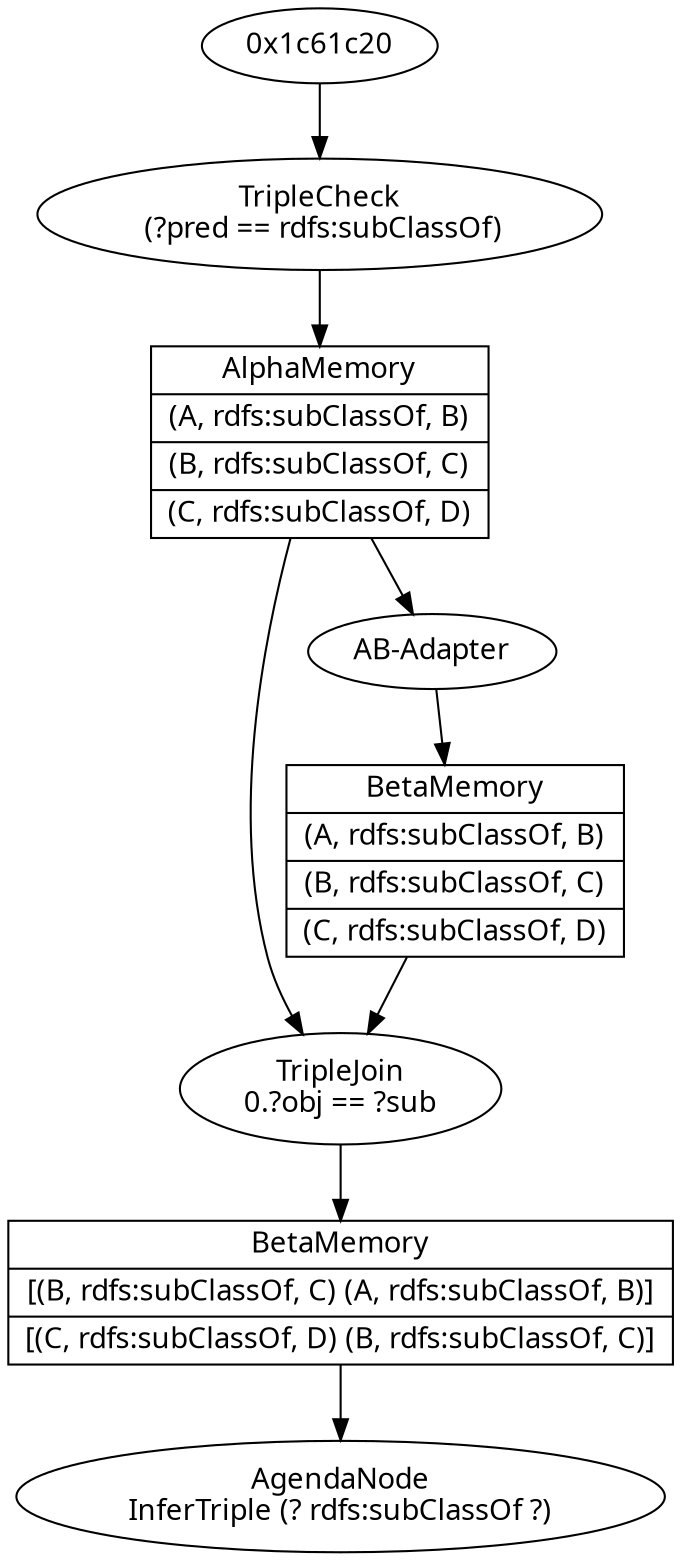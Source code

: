 digraph graphname { 
graph [fontname = "Ubuntu Mono"]
node  [fontname = "Ubuntu Mono"]
"0x1c61cf0" [label="TripleCheck\n (?pred == rdfs:subClassOf)"];
"0x1c61c20" -> "0x1c61cf0";
"0x1c61d70" [shape=record, label="{AlphaMemory|(A, rdfs:subClassOf, B)|(B, rdfs:subClassOf, C)|(C, rdfs:subClassOf, D)}"];
"0x1c61cf0" -> "0x1c61d70";
"0x1c61d70" -> "0x1c61ef0";
"0x1c61ef0" [label="TripleJoin\n0.?obj == ?sub"];
"0x1c61d70" -> "0x1c61e00";
"0x1c61e00" [label="AB-Adapter"];
"0x1c61e40" [shape=record, label="{BetaMemory|(A, rdfs:subClassOf, B)|(B, rdfs:subClassOf, C)|(C, rdfs:subClassOf, D)}"];
"0x1c61e00" -> "0x1c61e40";
"0x1c61e40" -> "0x1c61ef0";
"0x1c61f40" [shape=record, label="{BetaMemory|[(B, rdfs:subClassOf, C) (A, rdfs:subClassOf, B)]|[(C, rdfs:subClassOf, D) (B, rdfs:subClassOf, C)]}"];
"0x1c61ef0" -> "0x1c61f40";
"0x1c620f0" [label="AgendaNode\nInferTriple (? rdfs:subClassOf ?)"];
"0x1c61f40" -> "0x1c620f0";
}